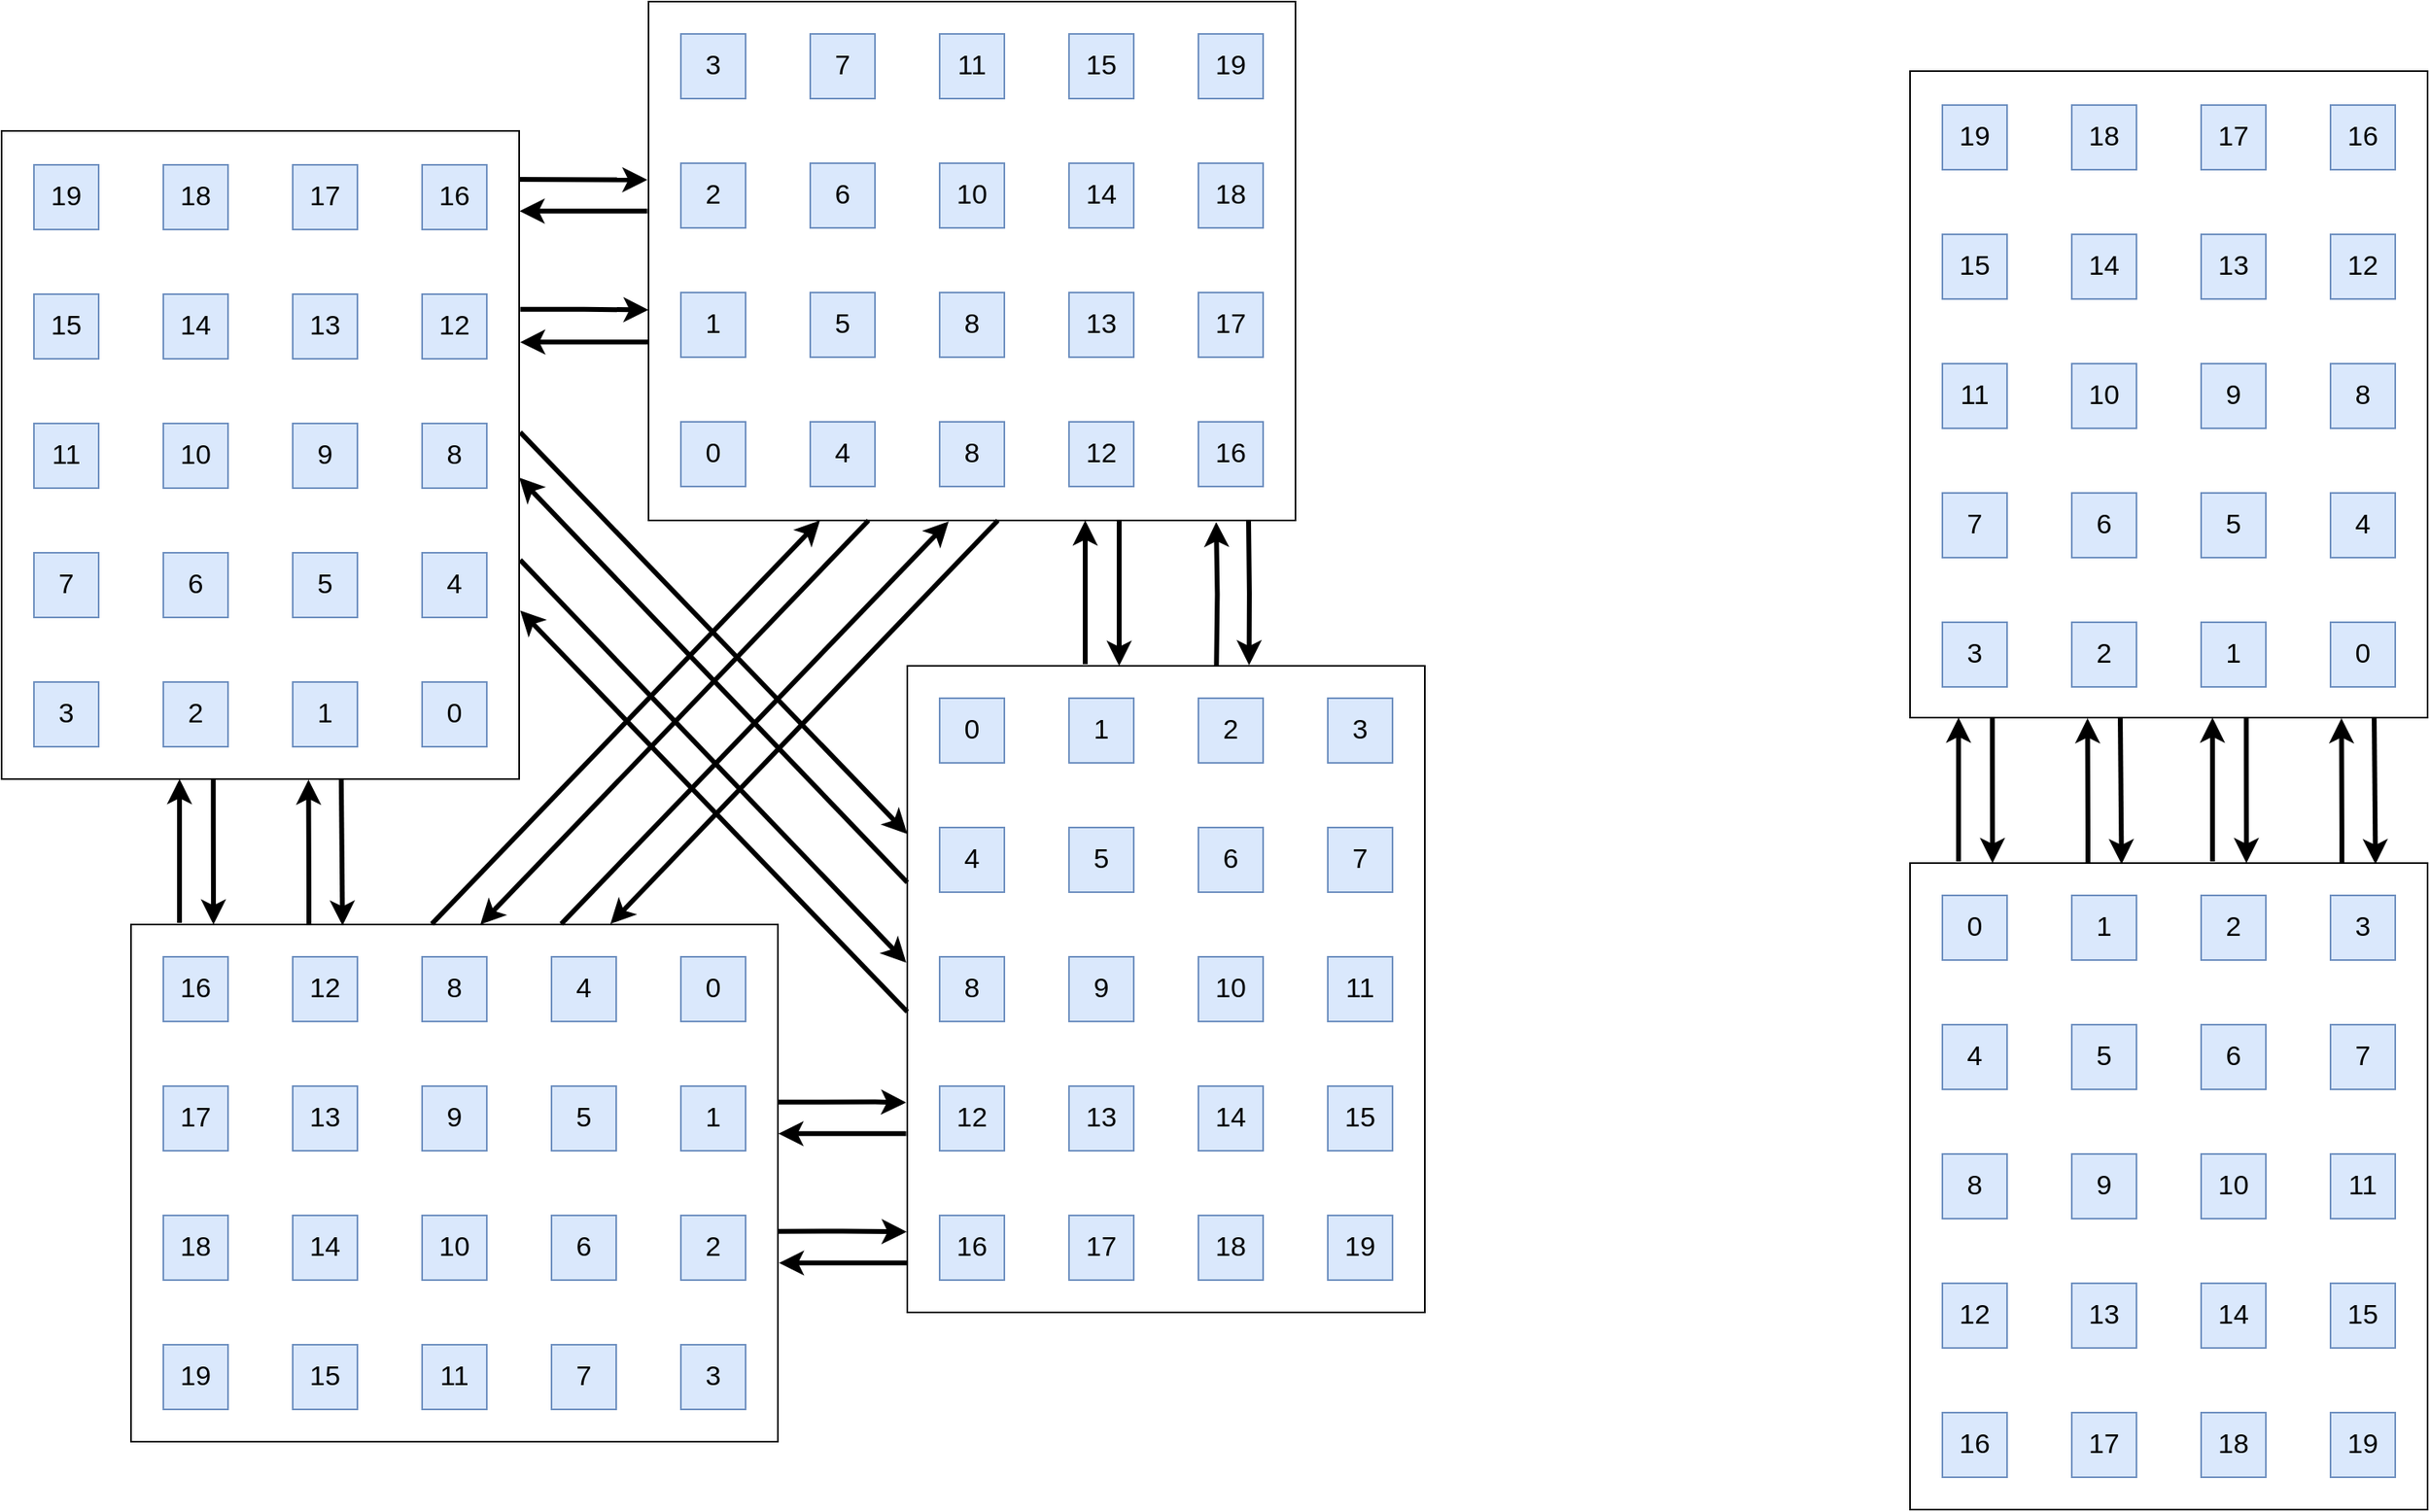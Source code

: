 <mxfile version="27.0.9">
  <diagram name="第 1 页" id="AXvdT4sFR94Y4YyiD8JD">
    <mxGraphModel dx="2864" dy="2370" grid="1" gridSize="10" guides="1" tooltips="1" connect="1" arrows="1" fold="1" page="1" pageScale="1" pageWidth="827" pageHeight="1169" math="0" shadow="0">
      <root>
        <mxCell id="0" />
        <mxCell id="1" parent="0" />
        <mxCell id="211" value="" style="rounded=0;whiteSpace=wrap;html=1;fillColor=none;fontSize=17;container=0;" parent="1" vertex="1">
          <mxGeometry x="-420" y="-361" width="320" height="401" as="geometry" />
        </mxCell>
        <mxCell id="YWUKQ5pkmXSbJJqAoxHA-40" value="" style="rounded=0;whiteSpace=wrap;html=1;fillColor=none;fontSize=17;container=0;" parent="1" vertex="1">
          <mxGeometry x="140" y="-30" width="320" height="400" as="geometry" />
        </mxCell>
        <mxCell id="YWUKQ5pkmXSbJJqAoxHA-163" style="edgeStyle=orthogonalEdgeStyle;rounded=0;orthogonalLoop=1;jettySize=auto;html=1;exitX=0.996;exitY=0.276;exitDx=0;exitDy=0;entryX=-0.005;entryY=0.596;entryDx=0;entryDy=0;fontSize=17;exitPerimeter=0;entryPerimeter=0;strokeWidth=3;" parent="1" edge="1">
          <mxGeometry relative="1" as="geometry">
            <mxPoint x="-99.28" y="-250.6" as="sourcePoint" />
            <mxPoint x="-20" y="-250.28" as="targetPoint" />
            <Array as="points">
              <mxPoint x="-60" y="-251" />
              <mxPoint x="-20" y="-250" />
            </Array>
          </mxGeometry>
        </mxCell>
        <mxCell id="YWUKQ5pkmXSbJJqAoxHA-164" style="edgeStyle=orthogonalEdgeStyle;rounded=0;orthogonalLoop=1;jettySize=auto;html=1;exitX=0.001;exitY=0.656;exitDx=0;exitDy=0;entryX=1.002;entryY=0.326;entryDx=0;entryDy=0;fontSize=17;entryPerimeter=0;exitPerimeter=0;strokeWidth=3;" parent="1" edge="1">
          <mxGeometry relative="1" as="geometry">
            <mxPoint x="-99.36" y="-230.274" as="targetPoint" />
            <mxPoint x="-19.6" y="-230.424" as="sourcePoint" />
            <Array as="points">
              <mxPoint x="-80" y="-230" />
            </Array>
          </mxGeometry>
        </mxCell>
        <mxCell id="YWUKQ5pkmXSbJJqAoxHA-34" value="16" style="whiteSpace=wrap;html=1;aspect=fixed;fontSize=17;container=0;fillColor=#dae8fc;strokeColor=#6c8ebf;" parent="1" vertex="1">
          <mxGeometry x="160" y="310" width="40" height="40" as="geometry" />
        </mxCell>
        <mxCell id="YWUKQ5pkmXSbJJqAoxHA-35" value="17" style="whiteSpace=wrap;html=1;aspect=fixed;fontSize=17;container=0;fillColor=#dae8fc;strokeColor=#6c8ebf;" parent="1" vertex="1">
          <mxGeometry x="240" y="310" width="40" height="40" as="geometry" />
        </mxCell>
        <mxCell id="YWUKQ5pkmXSbJJqAoxHA-36" value="18" style="whiteSpace=wrap;html=1;aspect=fixed;fontSize=17;container=0;fillColor=#dae8fc;strokeColor=#6c8ebf;" parent="1" vertex="1">
          <mxGeometry x="320" y="310" width="40" height="40" as="geometry" />
        </mxCell>
        <mxCell id="YWUKQ5pkmXSbJJqAoxHA-37" value="19" style="whiteSpace=wrap;html=1;aspect=fixed;fontSize=17;container=0;fillColor=#dae8fc;strokeColor=#6c8ebf;" parent="1" vertex="1">
          <mxGeometry x="400" y="310" width="40" height="40" as="geometry" />
        </mxCell>
        <mxCell id="YWUKQ5pkmXSbJJqAoxHA-1" value="0" style="whiteSpace=wrap;html=1;aspect=fixed;fontSize=17;container=0;fillColor=#dae8fc;strokeColor=#6c8ebf;" parent="1" vertex="1">
          <mxGeometry x="160" y="-10" width="40" height="40" as="geometry" />
        </mxCell>
        <mxCell id="YWUKQ5pkmXSbJJqAoxHA-2" value="1" style="whiteSpace=wrap;html=1;aspect=fixed;fontSize=17;container=0;fillColor=#dae8fc;strokeColor=#6c8ebf;" parent="1" vertex="1">
          <mxGeometry x="240" y="-10" width="40" height="40" as="geometry" />
        </mxCell>
        <mxCell id="YWUKQ5pkmXSbJJqAoxHA-3" value="2" style="whiteSpace=wrap;html=1;aspect=fixed;fontSize=17;container=0;fillColor=#dae8fc;strokeColor=#6c8ebf;" parent="1" vertex="1">
          <mxGeometry x="320" y="-10" width="40" height="40" as="geometry" />
        </mxCell>
        <mxCell id="YWUKQ5pkmXSbJJqAoxHA-4" value="3" style="whiteSpace=wrap;html=1;aspect=fixed;fontSize=17;container=0;fillColor=#dae8fc;strokeColor=#6c8ebf;" parent="1" vertex="1">
          <mxGeometry x="400" y="-10" width="40" height="40" as="geometry" />
        </mxCell>
        <mxCell id="YWUKQ5pkmXSbJJqAoxHA-5" value="4" style="whiteSpace=wrap;html=1;aspect=fixed;fontSize=17;container=0;fillColor=#dae8fc;strokeColor=#6c8ebf;" parent="1" vertex="1">
          <mxGeometry x="160" y="70" width="40" height="40" as="geometry" />
        </mxCell>
        <mxCell id="YWUKQ5pkmXSbJJqAoxHA-6" value="5" style="whiteSpace=wrap;html=1;aspect=fixed;fontSize=17;container=0;fillColor=#dae8fc;strokeColor=#6c8ebf;" parent="1" vertex="1">
          <mxGeometry x="240" y="70" width="40" height="40" as="geometry" />
        </mxCell>
        <mxCell id="YWUKQ5pkmXSbJJqAoxHA-7" value="6" style="whiteSpace=wrap;html=1;aspect=fixed;fontSize=17;container=0;fillColor=#dae8fc;strokeColor=#6c8ebf;" parent="1" vertex="1">
          <mxGeometry x="320" y="70" width="40" height="40" as="geometry" />
        </mxCell>
        <mxCell id="YWUKQ5pkmXSbJJqAoxHA-8" value="7" style="whiteSpace=wrap;html=1;aspect=fixed;fontSize=17;container=0;fillColor=#dae8fc;strokeColor=#6c8ebf;" parent="1" vertex="1">
          <mxGeometry x="400" y="70" width="40" height="40" as="geometry" />
        </mxCell>
        <mxCell id="YWUKQ5pkmXSbJJqAoxHA-9" value="8" style="whiteSpace=wrap;html=1;aspect=fixed;fontSize=17;container=0;fillColor=#dae8fc;strokeColor=#6c8ebf;" parent="1" vertex="1">
          <mxGeometry x="160" y="150" width="40" height="40" as="geometry" />
        </mxCell>
        <mxCell id="YWUKQ5pkmXSbJJqAoxHA-10" value="9" style="whiteSpace=wrap;html=1;aspect=fixed;fontSize=17;container=0;fillColor=#dae8fc;strokeColor=#6c8ebf;" parent="1" vertex="1">
          <mxGeometry x="240" y="150" width="40" height="40" as="geometry" />
        </mxCell>
        <mxCell id="YWUKQ5pkmXSbJJqAoxHA-11" value="10" style="whiteSpace=wrap;html=1;aspect=fixed;fontSize=17;container=0;fillColor=#dae8fc;strokeColor=#6c8ebf;" parent="1" vertex="1">
          <mxGeometry x="320" y="150" width="40" height="40" as="geometry" />
        </mxCell>
        <mxCell id="YWUKQ5pkmXSbJJqAoxHA-12" value="11" style="whiteSpace=wrap;html=1;aspect=fixed;fontSize=17;container=0;fillColor=#dae8fc;strokeColor=#6c8ebf;" parent="1" vertex="1">
          <mxGeometry x="400" y="150" width="40" height="40" as="geometry" />
        </mxCell>
        <mxCell id="YWUKQ5pkmXSbJJqAoxHA-13" value="12" style="whiteSpace=wrap;html=1;aspect=fixed;fontSize=17;container=0;fillColor=#dae8fc;strokeColor=#6c8ebf;" parent="1" vertex="1">
          <mxGeometry x="160" y="230" width="40" height="40" as="geometry" />
        </mxCell>
        <mxCell id="YWUKQ5pkmXSbJJqAoxHA-14" value="13" style="whiteSpace=wrap;html=1;aspect=fixed;fontSize=17;container=0;fillColor=#dae8fc;strokeColor=#6c8ebf;" parent="1" vertex="1">
          <mxGeometry x="240" y="230" width="40" height="40" as="geometry" />
        </mxCell>
        <mxCell id="YWUKQ5pkmXSbJJqAoxHA-15" value="14" style="whiteSpace=wrap;html=1;aspect=fixed;fontSize=17;container=0;fillColor=#dae8fc;strokeColor=#6c8ebf;" parent="1" vertex="1">
          <mxGeometry x="320" y="230" width="40" height="40" as="geometry" />
        </mxCell>
        <mxCell id="YWUKQ5pkmXSbJJqAoxHA-16" value="15" style="whiteSpace=wrap;html=1;aspect=fixed;fontSize=17;container=0;fillColor=#dae8fc;strokeColor=#6c8ebf;" parent="1" vertex="1">
          <mxGeometry x="400" y="230" width="40" height="40" as="geometry" />
        </mxCell>
        <mxCell id="YWUKQ5pkmXSbJJqAoxHA-43" value="" style="rounded=0;whiteSpace=wrap;html=1;container=0;fillColor=none;fontSize=17;" parent="1" vertex="1">
          <mxGeometry x="-340" y="130" width="400" height="320" as="geometry" />
        </mxCell>
        <mxCell id="YWUKQ5pkmXSbJJqAoxHA-44" value="16" style="whiteSpace=wrap;html=1;aspect=fixed;container=0;fontSize=17;fillColor=#dae8fc;strokeColor=#6c8ebf;" parent="1" vertex="1">
          <mxGeometry x="-320" y="150" width="40" height="40" as="geometry" />
        </mxCell>
        <mxCell id="YWUKQ5pkmXSbJJqAoxHA-45" value="12" style="whiteSpace=wrap;html=1;aspect=fixed;container=0;fontSize=17;fillColor=#dae8fc;strokeColor=#6c8ebf;" parent="1" vertex="1">
          <mxGeometry x="-240" y="150" width="40" height="40" as="geometry" />
        </mxCell>
        <mxCell id="YWUKQ5pkmXSbJJqAoxHA-46" value="8" style="whiteSpace=wrap;html=1;aspect=fixed;container=0;fontSize=17;fillColor=#dae8fc;strokeColor=#6c8ebf;" parent="1" vertex="1">
          <mxGeometry x="-160" y="150" width="40" height="40" as="geometry" />
        </mxCell>
        <mxCell id="YWUKQ5pkmXSbJJqAoxHA-47" value="4" style="whiteSpace=wrap;html=1;aspect=fixed;container=0;fontSize=17;fillColor=#dae8fc;strokeColor=#6c8ebf;" parent="1" vertex="1">
          <mxGeometry x="-80" y="150" width="40" height="40" as="geometry" />
        </mxCell>
        <mxCell id="YWUKQ5pkmXSbJJqAoxHA-48" value="17" style="whiteSpace=wrap;html=1;aspect=fixed;container=0;fontSize=17;fillColor=#dae8fc;strokeColor=#6c8ebf;" parent="1" vertex="1">
          <mxGeometry x="-320" y="230" width="40" height="40" as="geometry" />
        </mxCell>
        <mxCell id="YWUKQ5pkmXSbJJqAoxHA-49" value="13" style="whiteSpace=wrap;html=1;aspect=fixed;container=0;fontSize=17;fillColor=#dae8fc;strokeColor=#6c8ebf;" parent="1" vertex="1">
          <mxGeometry x="-240" y="230" width="40" height="40" as="geometry" />
        </mxCell>
        <mxCell id="YWUKQ5pkmXSbJJqAoxHA-50" value="9" style="whiteSpace=wrap;html=1;aspect=fixed;container=0;fontSize=17;fillColor=#dae8fc;strokeColor=#6c8ebf;" parent="1" vertex="1">
          <mxGeometry x="-160" y="230" width="40" height="40" as="geometry" />
        </mxCell>
        <mxCell id="YWUKQ5pkmXSbJJqAoxHA-51" value="5" style="whiteSpace=wrap;html=1;aspect=fixed;container=0;fontSize=17;fillColor=#dae8fc;strokeColor=#6c8ebf;" parent="1" vertex="1">
          <mxGeometry x="-80" y="230" width="40" height="40" as="geometry" />
        </mxCell>
        <mxCell id="YWUKQ5pkmXSbJJqAoxHA-52" value="18" style="whiteSpace=wrap;html=1;aspect=fixed;container=0;fontSize=17;fillColor=#dae8fc;strokeColor=#6c8ebf;" parent="1" vertex="1">
          <mxGeometry x="-320" y="310" width="40" height="40" as="geometry" />
        </mxCell>
        <mxCell id="YWUKQ5pkmXSbJJqAoxHA-53" value="14" style="whiteSpace=wrap;html=1;aspect=fixed;container=0;fontSize=17;fillColor=#dae8fc;strokeColor=#6c8ebf;" parent="1" vertex="1">
          <mxGeometry x="-240" y="310" width="40" height="40" as="geometry" />
        </mxCell>
        <mxCell id="YWUKQ5pkmXSbJJqAoxHA-54" value="10" style="whiteSpace=wrap;html=1;aspect=fixed;container=0;fontSize=17;fillColor=#dae8fc;strokeColor=#6c8ebf;" parent="1" vertex="1">
          <mxGeometry x="-160" y="310" width="40" height="40" as="geometry" />
        </mxCell>
        <mxCell id="YWUKQ5pkmXSbJJqAoxHA-55" value="6" style="whiteSpace=wrap;html=1;aspect=fixed;container=0;fontSize=17;fillColor=#dae8fc;strokeColor=#6c8ebf;" parent="1" vertex="1">
          <mxGeometry x="-80" y="310" width="40" height="40" as="geometry" />
        </mxCell>
        <mxCell id="YWUKQ5pkmXSbJJqAoxHA-56" value="19" style="whiteSpace=wrap;html=1;aspect=fixed;container=0;fontSize=17;fillColor=#dae8fc;strokeColor=#6c8ebf;" parent="1" vertex="1">
          <mxGeometry x="-320" y="390" width="40" height="40" as="geometry" />
        </mxCell>
        <mxCell id="YWUKQ5pkmXSbJJqAoxHA-57" value="15" style="whiteSpace=wrap;html=1;aspect=fixed;container=0;fontSize=17;fillColor=#dae8fc;strokeColor=#6c8ebf;" parent="1" vertex="1">
          <mxGeometry x="-240" y="390" width="40" height="40" as="geometry" />
        </mxCell>
        <mxCell id="YWUKQ5pkmXSbJJqAoxHA-58" value="11" style="whiteSpace=wrap;html=1;aspect=fixed;container=0;fontSize=17;fillColor=#dae8fc;strokeColor=#6c8ebf;" parent="1" vertex="1">
          <mxGeometry x="-160" y="390" width="40" height="40" as="geometry" />
        </mxCell>
        <mxCell id="YWUKQ5pkmXSbJJqAoxHA-59" value="7" style="whiteSpace=wrap;html=1;aspect=fixed;container=0;fontSize=17;fillColor=#dae8fc;strokeColor=#6c8ebf;" parent="1" vertex="1">
          <mxGeometry x="-80" y="390" width="40" height="40" as="geometry" />
        </mxCell>
        <mxCell id="YWUKQ5pkmXSbJJqAoxHA-66" value="0" style="whiteSpace=wrap;html=1;aspect=fixed;container=0;fontSize=17;fillColor=#dae8fc;strokeColor=#6c8ebf;" parent="1" vertex="1">
          <mxGeometry y="150" width="40" height="40" as="geometry" />
        </mxCell>
        <mxCell id="YWUKQ5pkmXSbJJqAoxHA-67" value="1" style="whiteSpace=wrap;html=1;aspect=fixed;container=0;fontSize=17;fillColor=#dae8fc;strokeColor=#6c8ebf;" parent="1" vertex="1">
          <mxGeometry y="230" width="40" height="40" as="geometry" />
        </mxCell>
        <mxCell id="YWUKQ5pkmXSbJJqAoxHA-68" value="2" style="whiteSpace=wrap;html=1;aspect=fixed;container=0;fontSize=17;fillColor=#dae8fc;strokeColor=#6c8ebf;" parent="1" vertex="1">
          <mxGeometry y="310" width="40" height="40" as="geometry" />
        </mxCell>
        <mxCell id="YWUKQ5pkmXSbJJqAoxHA-69" value="3" style="whiteSpace=wrap;html=1;aspect=fixed;container=0;fontSize=17;fillColor=#dae8fc;strokeColor=#6c8ebf;" parent="1" vertex="1">
          <mxGeometry y="390" width="40" height="40" as="geometry" />
        </mxCell>
        <mxCell id="207" value="3" style="whiteSpace=wrap;html=1;aspect=fixed;fontSize=17;container=0;fillColor=#dae8fc;strokeColor=#6c8ebf;" parent="1" vertex="1">
          <mxGeometry x="-400" y="-20" width="40" height="40" as="geometry" />
        </mxCell>
        <mxCell id="208" value="2" style="whiteSpace=wrap;html=1;aspect=fixed;fontSize=17;container=0;fillColor=#dae8fc;strokeColor=#6c8ebf;" parent="1" vertex="1">
          <mxGeometry x="-320" y="-20" width="40" height="40" as="geometry" />
        </mxCell>
        <mxCell id="209" value="1" style="whiteSpace=wrap;html=1;aspect=fixed;fontSize=17;container=0;fillColor=#dae8fc;strokeColor=#6c8ebf;" parent="1" vertex="1">
          <mxGeometry x="-240" y="-20" width="40" height="40" as="geometry" />
        </mxCell>
        <mxCell id="210" value="0" style="whiteSpace=wrap;html=1;aspect=fixed;fontSize=17;container=0;fillColor=#dae8fc;strokeColor=#6c8ebf;" parent="1" vertex="1">
          <mxGeometry x="-160" y="-20" width="40" height="40" as="geometry" />
        </mxCell>
        <mxCell id="212" value="19" style="whiteSpace=wrap;html=1;aspect=fixed;fontSize=17;container=0;fillColor=#dae8fc;strokeColor=#6c8ebf;" parent="1" vertex="1">
          <mxGeometry x="-400" y="-340" width="40" height="40" as="geometry" />
        </mxCell>
        <mxCell id="213" value="18" style="whiteSpace=wrap;html=1;aspect=fixed;fontSize=17;container=0;fillColor=#dae8fc;strokeColor=#6c8ebf;" parent="1" vertex="1">
          <mxGeometry x="-320" y="-340" width="40" height="40" as="geometry" />
        </mxCell>
        <mxCell id="214" value="17" style="whiteSpace=wrap;html=1;aspect=fixed;fontSize=17;container=0;fillColor=#dae8fc;strokeColor=#6c8ebf;" parent="1" vertex="1">
          <mxGeometry x="-240" y="-340" width="40" height="40" as="geometry" />
        </mxCell>
        <mxCell id="215" value="16" style="whiteSpace=wrap;html=1;aspect=fixed;fontSize=17;container=0;fillColor=#dae8fc;strokeColor=#6c8ebf;" parent="1" vertex="1">
          <mxGeometry x="-160" y="-340" width="40" height="40" as="geometry" />
        </mxCell>
        <mxCell id="216" value="15" style="whiteSpace=wrap;html=1;aspect=fixed;fontSize=17;container=0;fillColor=#dae8fc;strokeColor=#6c8ebf;" parent="1" vertex="1">
          <mxGeometry x="-400" y="-260" width="40" height="40" as="geometry" />
        </mxCell>
        <mxCell id="217" value="14" style="whiteSpace=wrap;html=1;aspect=fixed;fontSize=17;container=0;fillColor=#dae8fc;strokeColor=#6c8ebf;" parent="1" vertex="1">
          <mxGeometry x="-320" y="-260" width="40" height="40" as="geometry" />
        </mxCell>
        <mxCell id="218" value="13" style="whiteSpace=wrap;html=1;aspect=fixed;fontSize=17;container=0;fillColor=#dae8fc;strokeColor=#6c8ebf;" parent="1" vertex="1">
          <mxGeometry x="-240" y="-260" width="40" height="40" as="geometry" />
        </mxCell>
        <mxCell id="219" value="12" style="whiteSpace=wrap;html=1;aspect=fixed;fontSize=17;container=0;fillColor=#dae8fc;strokeColor=#6c8ebf;" parent="1" vertex="1">
          <mxGeometry x="-160" y="-260" width="40" height="40" as="geometry" />
        </mxCell>
        <mxCell id="220" value="11" style="whiteSpace=wrap;html=1;aspect=fixed;fontSize=17;container=0;fillColor=#dae8fc;strokeColor=#6c8ebf;" parent="1" vertex="1">
          <mxGeometry x="-400" y="-180" width="40" height="40" as="geometry" />
        </mxCell>
        <mxCell id="221" value="10" style="whiteSpace=wrap;html=1;aspect=fixed;fontSize=17;container=0;fillColor=#dae8fc;strokeColor=#6c8ebf;" parent="1" vertex="1">
          <mxGeometry x="-320" y="-180" width="40" height="40" as="geometry" />
        </mxCell>
        <mxCell id="222" value="9" style="whiteSpace=wrap;html=1;aspect=fixed;fontSize=17;container=0;fillColor=#dae8fc;strokeColor=#6c8ebf;" parent="1" vertex="1">
          <mxGeometry x="-240" y="-180" width="40" height="40" as="geometry" />
        </mxCell>
        <mxCell id="223" value="8" style="whiteSpace=wrap;html=1;aspect=fixed;fontSize=17;container=0;fillColor=#dae8fc;strokeColor=#6c8ebf;" parent="1" vertex="1">
          <mxGeometry x="-160" y="-180" width="40" height="40" as="geometry" />
        </mxCell>
        <mxCell id="224" value="7" style="whiteSpace=wrap;html=1;aspect=fixed;fontSize=17;container=0;fillColor=#dae8fc;strokeColor=#6c8ebf;" parent="1" vertex="1">
          <mxGeometry x="-400" y="-100" width="40" height="40" as="geometry" />
        </mxCell>
        <mxCell id="225" value="6" style="whiteSpace=wrap;html=1;aspect=fixed;fontSize=17;container=0;fillColor=#dae8fc;strokeColor=#6c8ebf;" parent="1" vertex="1">
          <mxGeometry x="-320" y="-100" width="40" height="40" as="geometry" />
        </mxCell>
        <mxCell id="226" value="5" style="whiteSpace=wrap;html=1;aspect=fixed;fontSize=17;container=0;fillColor=#dae8fc;strokeColor=#6c8ebf;" parent="1" vertex="1">
          <mxGeometry x="-240" y="-100" width="40" height="40" as="geometry" />
        </mxCell>
        <mxCell id="227" value="4" style="whiteSpace=wrap;html=1;aspect=fixed;fontSize=17;container=0;fillColor=#dae8fc;strokeColor=#6c8ebf;" parent="1" vertex="1">
          <mxGeometry x="-160" y="-100" width="40" height="40" as="geometry" />
        </mxCell>
        <mxCell id="330" value="" style="rounded=0;whiteSpace=wrap;html=1;container=0;fillColor=none;fontSize=17;" parent="1" vertex="1">
          <mxGeometry x="-20" y="-441" width="400" height="321" as="geometry" />
        </mxCell>
        <mxCell id="331" value="3" style="whiteSpace=wrap;html=1;aspect=fixed;container=0;fontSize=17;fillColor=#dae8fc;strokeColor=#6c8ebf;" parent="1" vertex="1">
          <mxGeometry y="-421" width="40" height="40" as="geometry" />
        </mxCell>
        <mxCell id="332" value="7" style="whiteSpace=wrap;html=1;aspect=fixed;container=0;fontSize=17;fillColor=#dae8fc;strokeColor=#6c8ebf;" parent="1" vertex="1">
          <mxGeometry x="80" y="-421" width="40" height="40" as="geometry" />
        </mxCell>
        <mxCell id="333" value="11" style="whiteSpace=wrap;html=1;aspect=fixed;container=0;fontSize=17;fillColor=#dae8fc;strokeColor=#6c8ebf;" parent="1" vertex="1">
          <mxGeometry x="160" y="-421" width="40" height="40" as="geometry" />
        </mxCell>
        <mxCell id="334" value="15" style="whiteSpace=wrap;html=1;aspect=fixed;container=0;fontSize=17;fillColor=#dae8fc;strokeColor=#6c8ebf;" parent="1" vertex="1">
          <mxGeometry x="240" y="-421" width="40" height="40" as="geometry" />
        </mxCell>
        <mxCell id="335" value="2" style="whiteSpace=wrap;html=1;aspect=fixed;container=0;fontSize=17;fillColor=#dae8fc;strokeColor=#6c8ebf;" parent="1" vertex="1">
          <mxGeometry y="-341" width="40" height="40" as="geometry" />
        </mxCell>
        <mxCell id="336" value="6" style="whiteSpace=wrap;html=1;aspect=fixed;container=0;fontSize=17;fillColor=#dae8fc;strokeColor=#6c8ebf;" parent="1" vertex="1">
          <mxGeometry x="80" y="-341" width="40" height="40" as="geometry" />
        </mxCell>
        <mxCell id="337" value="10" style="whiteSpace=wrap;html=1;aspect=fixed;container=0;fontSize=17;fillColor=#dae8fc;strokeColor=#6c8ebf;" parent="1" vertex="1">
          <mxGeometry x="160" y="-341" width="40" height="40" as="geometry" />
        </mxCell>
        <mxCell id="338" value="14" style="whiteSpace=wrap;html=1;aspect=fixed;container=0;fontSize=17;fillColor=#dae8fc;strokeColor=#6c8ebf;" parent="1" vertex="1">
          <mxGeometry x="240" y="-341" width="40" height="40" as="geometry" />
        </mxCell>
        <mxCell id="339" value="1" style="whiteSpace=wrap;html=1;aspect=fixed;container=0;fontSize=17;fillColor=#dae8fc;strokeColor=#6c8ebf;" parent="1" vertex="1">
          <mxGeometry y="-261" width="40" height="40" as="geometry" />
        </mxCell>
        <mxCell id="340" value="5" style="whiteSpace=wrap;html=1;aspect=fixed;container=0;fontSize=17;fillColor=#dae8fc;strokeColor=#6c8ebf;" parent="1" vertex="1">
          <mxGeometry x="80" y="-261" width="40" height="40" as="geometry" />
        </mxCell>
        <mxCell id="341" value="8" style="whiteSpace=wrap;html=1;aspect=fixed;container=0;fontSize=17;fillColor=#dae8fc;strokeColor=#6c8ebf;" parent="1" vertex="1">
          <mxGeometry x="160" y="-261" width="40" height="40" as="geometry" />
        </mxCell>
        <mxCell id="342" value="13" style="whiteSpace=wrap;html=1;aspect=fixed;container=0;fontSize=17;fillColor=#dae8fc;strokeColor=#6c8ebf;" parent="1" vertex="1">
          <mxGeometry x="240" y="-261" width="40" height="40" as="geometry" />
        </mxCell>
        <mxCell id="343" value="0" style="whiteSpace=wrap;html=1;aspect=fixed;container=0;fontSize=17;fillColor=#dae8fc;strokeColor=#6c8ebf;" parent="1" vertex="1">
          <mxGeometry y="-181" width="40" height="40" as="geometry" />
        </mxCell>
        <mxCell id="344" value="4" style="whiteSpace=wrap;html=1;aspect=fixed;container=0;fontSize=17;fillColor=#dae8fc;strokeColor=#6c8ebf;" parent="1" vertex="1">
          <mxGeometry x="80" y="-181" width="40" height="40" as="geometry" />
        </mxCell>
        <mxCell id="345" value="8" style="whiteSpace=wrap;html=1;aspect=fixed;container=0;fontSize=17;fillColor=#dae8fc;strokeColor=#6c8ebf;" parent="1" vertex="1">
          <mxGeometry x="160" y="-181" width="40" height="40" as="geometry" />
        </mxCell>
        <mxCell id="346" value="12" style="whiteSpace=wrap;html=1;aspect=fixed;container=0;fontSize=17;fillColor=#dae8fc;strokeColor=#6c8ebf;" parent="1" vertex="1">
          <mxGeometry x="240" y="-181" width="40" height="40" as="geometry" />
        </mxCell>
        <mxCell id="347" value="19" style="whiteSpace=wrap;html=1;aspect=fixed;container=0;fontSize=17;fillColor=#dae8fc;strokeColor=#6c8ebf;" parent="1" vertex="1">
          <mxGeometry x="320" y="-421" width="40" height="40" as="geometry" />
        </mxCell>
        <mxCell id="348" value="18" style="whiteSpace=wrap;html=1;aspect=fixed;container=0;fontSize=17;fillColor=#dae8fc;strokeColor=#6c8ebf;" parent="1" vertex="1">
          <mxGeometry x="320" y="-341" width="40" height="40" as="geometry" />
        </mxCell>
        <mxCell id="349" value="17" style="whiteSpace=wrap;html=1;aspect=fixed;container=0;fontSize=17;fillColor=#dae8fc;strokeColor=#6c8ebf;" parent="1" vertex="1">
          <mxGeometry x="320" y="-261" width="40" height="40" as="geometry" />
        </mxCell>
        <mxCell id="350" value="16" style="whiteSpace=wrap;html=1;aspect=fixed;container=0;fontSize=17;fillColor=#dae8fc;strokeColor=#6c8ebf;" parent="1" vertex="1">
          <mxGeometry x="320" y="-181" width="40" height="40" as="geometry" />
        </mxCell>
        <mxCell id="OoqErYLvcgMZcJx9pa-s-452" style="edgeStyle=orthogonalEdgeStyle;rounded=0;orthogonalLoop=1;jettySize=auto;html=1;exitX=0.001;exitY=0.656;exitDx=0;exitDy=0;entryX=1.002;entryY=0.324;entryDx=0;entryDy=0;fontSize=17;entryPerimeter=0;exitPerimeter=0;strokeWidth=3;" parent="1" edge="1">
          <mxGeometry relative="1" as="geometry">
            <mxPoint x="-99.72" y="-311.4" as="targetPoint" />
            <mxPoint x="-20.72" y="-311.4" as="sourcePoint" />
          </mxGeometry>
        </mxCell>
        <mxCell id="OoqErYLvcgMZcJx9pa-s-453" style="edgeStyle=orthogonalEdgeStyle;rounded=0;orthogonalLoop=1;jettySize=auto;html=1;exitX=0.996;exitY=0.276;exitDx=0;exitDy=0;entryX=-0.005;entryY=0.596;entryDx=0;entryDy=0;fontSize=17;exitPerimeter=0;entryPerimeter=0;strokeWidth=3;" parent="1" edge="1">
          <mxGeometry relative="1" as="geometry">
            <mxPoint x="-100" y="-331.0" as="sourcePoint" />
            <mxPoint x="-20.72" y="-330.68" as="targetPoint" />
            <Array as="points">
              <mxPoint x="-21" y="-331" />
            </Array>
          </mxGeometry>
        </mxCell>
        <mxCell id="OoqErYLvcgMZcJx9pa-s-462" style="edgeStyle=orthogonalEdgeStyle;rounded=0;orthogonalLoop=1;jettySize=auto;html=1;exitX=0.563;exitY=-0.001;exitDx=0;exitDy=0;entryX=0.85;entryY=1.003;entryDx=0;entryDy=0;fontSize=17;entryPerimeter=0;exitPerimeter=0;strokeWidth=3;" parent="1" edge="1">
          <mxGeometry relative="1" as="geometry">
            <mxPoint x="331" y="-119.037" as="targetPoint" />
            <mxPoint x="331.16" y="-30.4" as="sourcePoint" />
          </mxGeometry>
        </mxCell>
        <mxCell id="YWUKQ5pkmXSbJJqAoxHA-159" style="edgeStyle=orthogonalEdgeStyle;rounded=0;orthogonalLoop=1;jettySize=auto;html=1;exitX=0.275;exitY=0;exitDx=0;exitDy=0;entryX=0.593;entryY=1.001;entryDx=0;entryDy=0;fontSize=17;entryPerimeter=0;exitPerimeter=0;strokeWidth=3;" parent="1" edge="1">
          <mxGeometry relative="1" as="geometry">
            <mxPoint x="-230.24" y="40.401" as="targetPoint" />
            <mxPoint x="-230" y="130" as="sourcePoint" />
            <Array as="points">
              <mxPoint x="-230" y="110" />
              <mxPoint x="-230" y="110" />
            </Array>
          </mxGeometry>
        </mxCell>
        <mxCell id="YWUKQ5pkmXSbJJqAoxHA-160" style="edgeStyle=orthogonalEdgeStyle;rounded=0;orthogonalLoop=1;jettySize=auto;html=1;entryX=0.327;entryY=0.002;entryDx=0;entryDy=0;fontSize=17;entryPerimeter=0;strokeWidth=3;" parent="1" edge="1">
          <mxGeometry relative="1" as="geometry">
            <mxPoint x="-210" y="40" as="sourcePoint" />
            <mxPoint x="-209.2" y="130.64" as="targetPoint" />
            <Array as="points">
              <mxPoint x="-209" y="40" />
            </Array>
          </mxGeometry>
        </mxCell>
        <mxCell id="YWUKQ5pkmXSbJJqAoxHA-168" value="" style="endArrow=classic;html=1;rounded=0;exitX=0;exitY=0.3;exitDx=0;exitDy=0;entryX=1;entryY=0.5;entryDx=0;entryDy=0;fontSize=17;exitPerimeter=0;strokeWidth=3;" parent="1" edge="1">
          <mxGeometry width="50" height="50" relative="1" as="geometry">
            <mxPoint x="140" y="104" as="sourcePoint" />
            <mxPoint x="-100" y="-146.5" as="targetPoint" />
          </mxGeometry>
        </mxCell>
        <mxCell id="YWUKQ5pkmXSbJJqAoxHA-171" value="" style="endArrow=classic;html=1;rounded=0;entryX=0;entryY=0.25;entryDx=0;entryDy=0;fontSize=17;exitX=1.002;exitY=0.455;exitDx=0;exitDy=0;exitPerimeter=0;strokeWidth=3;" parent="1" edge="1">
          <mxGeometry width="50" height="50" relative="1" as="geometry">
            <mxPoint x="-99.36" y="-174.545" as="sourcePoint" />
            <mxPoint x="140" y="74" as="targetPoint" />
          </mxGeometry>
        </mxCell>
        <mxCell id="YWUKQ5pkmXSbJJqAoxHA-178" value="" style="endArrow=classic;html=1;rounded=0;exitX=0.45;exitY=-0.001;exitDx=0;exitDy=0;entryX=0.25;entryY=1;entryDx=0;entryDy=0;fontSize=17;exitPerimeter=0;strokeWidth=3;" parent="1" edge="1">
          <mxGeometry width="50" height="50" relative="1" as="geometry">
            <mxPoint x="-154" y="129.68" as="sourcePoint" />
            <mxPoint x="86.0" y="-120" as="targetPoint" />
          </mxGeometry>
        </mxCell>
        <mxCell id="YWUKQ5pkmXSbJJqAoxHA-179" value="" style="endArrow=classic;html=1;rounded=0;entryX=0.5;entryY=0;entryDx=0;entryDy=0;fontSize=17;strokeWidth=3;" parent="1" edge="1">
          <mxGeometry width="50" height="50" relative="1" as="geometry">
            <mxPoint x="116" y="-120" as="sourcePoint" />
            <mxPoint x="-124" y="130" as="targetPoint" />
          </mxGeometry>
        </mxCell>
        <mxCell id="YWUKQ5pkmXSbJJqAoxHA-206" value="" style="endArrow=classic;html=1;rounded=0;exitX=0.65;exitY=-0.001;exitDx=0;exitDy=0;entryX=0.449;entryY=1.002;entryDx=0;entryDy=0;fontSize=17;exitPerimeter=0;entryPerimeter=0;strokeWidth=3;" parent="1" edge="1">
          <mxGeometry width="50" height="50" relative="1" as="geometry">
            <mxPoint x="-74" y="129.68" as="sourcePoint" />
            <mxPoint x="165.6" y="-119.358" as="targetPoint" />
          </mxGeometry>
        </mxCell>
        <mxCell id="YWUKQ5pkmXSbJJqAoxHA-207" value="" style="endArrow=classic;html=1;rounded=0;exitX=0.5;exitY=1;exitDx=0;exitDy=0;entryX=0.701;entryY=-0.001;entryDx=0;entryDy=0;fontSize=17;entryPerimeter=0;strokeWidth=3;" parent="1" edge="1">
          <mxGeometry width="50" height="50" relative="1" as="geometry">
            <mxPoint x="196" y="-120" as="sourcePoint" />
            <mxPoint x="-43.6" y="129.68" as="targetPoint" />
          </mxGeometry>
        </mxCell>
        <mxCell id="dd5TmF9w7DW6roCzFlCA-358" value="" style="endArrow=classic;html=1;rounded=0;exitX=0;exitY=0.5;exitDx=0;exitDy=0;entryX=1.002;entryY=0.705;entryDx=0;entryDy=0;fontSize=17;entryPerimeter=0;strokeWidth=3;" parent="1" edge="1">
          <mxGeometry width="50" height="50" relative="1" as="geometry">
            <mxPoint x="140" y="184" as="sourcePoint" />
            <mxPoint x="-99.36" y="-64.295" as="targetPoint" />
          </mxGeometry>
        </mxCell>
        <mxCell id="dd5TmF9w7DW6roCzFlCA-359" value="" style="endArrow=classic;html=1;rounded=0;exitX=1.002;exitY=0.652;exitDx=0;exitDy=0;entryX=-0.002;entryY=0.449;entryDx=0;entryDy=0;fontSize=17;exitPerimeter=0;entryPerimeter=0;strokeWidth=3;" parent="1" edge="1">
          <mxGeometry width="50" height="50" relative="1" as="geometry">
            <mxPoint x="-99.36" y="-95.548" as="sourcePoint" />
            <mxPoint x="139.36" y="153.6" as="targetPoint" />
          </mxGeometry>
        </mxCell>
        <mxCell id="OoqErYLvcgMZcJx9pa-s-454" style="edgeStyle=orthogonalEdgeStyle;rounded=0;orthogonalLoop=1;jettySize=auto;html=1;exitX=0.996;exitY=0.276;exitDx=0;exitDy=0;entryX=-0.005;entryY=0.596;entryDx=0;entryDy=0;fontSize=17;exitPerimeter=0;entryPerimeter=0;strokeWidth=3;" parent="1" edge="1">
          <mxGeometry relative="1" as="geometry">
            <mxPoint x="60" y="239.83" as="sourcePoint" />
            <mxPoint x="139.28" y="240.15" as="targetPoint" />
            <Array as="points">
              <mxPoint x="120" y="240" />
              <mxPoint x="120" y="240" />
            </Array>
          </mxGeometry>
        </mxCell>
        <mxCell id="OoqErYLvcgMZcJx9pa-s-455" style="edgeStyle=orthogonalEdgeStyle;rounded=0;orthogonalLoop=1;jettySize=auto;html=1;exitX=0.001;exitY=0.656;exitDx=0;exitDy=0;entryX=1.002;entryY=0.324;entryDx=0;entryDy=0;fontSize=17;entryPerimeter=0;exitPerimeter=0;strokeWidth=3;" parent="1" edge="1">
          <mxGeometry relative="1" as="geometry">
            <mxPoint x="60.28" y="259.43" as="targetPoint" />
            <mxPoint x="139.28" y="259.43" as="sourcePoint" />
          </mxGeometry>
        </mxCell>
        <mxCell id="OoqErYLvcgMZcJx9pa-s-456" style="edgeStyle=orthogonalEdgeStyle;rounded=0;orthogonalLoop=1;jettySize=auto;html=1;exitX=0.996;exitY=0.276;exitDx=0;exitDy=0;entryX=-0.005;entryY=0.596;entryDx=0;entryDy=0;fontSize=17;exitPerimeter=0;entryPerimeter=0;strokeWidth=3;" parent="1" edge="1">
          <mxGeometry relative="1" as="geometry">
            <mxPoint x="60.36" y="319.83" as="sourcePoint" />
            <mxPoint x="139.64" y="320.15" as="targetPoint" />
            <Array as="points">
              <mxPoint x="100" y="320" />
              <mxPoint x="140" y="320" />
            </Array>
          </mxGeometry>
        </mxCell>
        <mxCell id="OoqErYLvcgMZcJx9pa-s-457" style="edgeStyle=orthogonalEdgeStyle;rounded=0;orthogonalLoop=1;jettySize=auto;html=1;exitX=0.001;exitY=0.656;exitDx=0;exitDy=0;entryX=1.002;entryY=0.324;entryDx=0;entryDy=0;fontSize=17;entryPerimeter=0;exitPerimeter=0;strokeWidth=3;" parent="1" edge="1">
          <mxGeometry relative="1" as="geometry">
            <mxPoint x="60.64" y="339.43" as="targetPoint" />
            <mxPoint x="139.64" y="339.43" as="sourcePoint" />
          </mxGeometry>
        </mxCell>
        <mxCell id="OoqErYLvcgMZcJx9pa-s-458" style="edgeStyle=orthogonalEdgeStyle;rounded=0;orthogonalLoop=1;jettySize=auto;html=1;exitX=0.275;exitY=0;exitDx=0;exitDy=0;entryX=0.593;entryY=1.004;entryDx=0;entryDy=0;fontSize=17;entryPerimeter=0;exitPerimeter=0;strokeWidth=3;" parent="1" edge="1">
          <mxGeometry relative="1" as="geometry">
            <mxPoint x="-310" y="40" as="targetPoint" />
            <mxPoint x="-310" y="129" as="sourcePoint" />
          </mxGeometry>
        </mxCell>
        <mxCell id="OoqErYLvcgMZcJx9pa-s-459" style="edgeStyle=orthogonalEdgeStyle;rounded=0;orthogonalLoop=1;jettySize=auto;html=1;entryX=0.327;entryY=0.002;entryDx=0;entryDy=0;fontSize=17;entryPerimeter=0;exitX=0.409;exitY=1.001;exitDx=0;exitDy=0;exitPerimeter=0;strokeWidth=3;" parent="1" edge="1">
          <mxGeometry relative="1" as="geometry">
            <mxPoint x="-289.12" y="40.401" as="sourcePoint" />
            <mxPoint x="-289" y="130" as="targetPoint" />
            <Array as="points">
              <mxPoint x="-289" y="70" />
              <mxPoint x="-289" y="70" />
            </Array>
          </mxGeometry>
        </mxCell>
        <mxCell id="OoqErYLvcgMZcJx9pa-s-460" style="edgeStyle=orthogonalEdgeStyle;rounded=0;orthogonalLoop=1;jettySize=auto;html=1;exitX=0.275;exitY=0;exitDx=0;exitDy=0;entryX=0.593;entryY=1.004;entryDx=0;entryDy=0;fontSize=17;entryPerimeter=0;exitPerimeter=0;strokeWidth=3;" parent="1" edge="1">
          <mxGeometry relative="1" as="geometry">
            <mxPoint x="250" y="-120" as="targetPoint" />
            <mxPoint x="250" y="-31" as="sourcePoint" />
          </mxGeometry>
        </mxCell>
        <mxCell id="OoqErYLvcgMZcJx9pa-s-461" style="edgeStyle=orthogonalEdgeStyle;rounded=0;orthogonalLoop=1;jettySize=auto;html=1;entryX=0.327;entryY=0.002;entryDx=0;entryDy=0;fontSize=17;entryPerimeter=0;strokeWidth=3;" parent="1" edge="1">
          <mxGeometry relative="1" as="geometry">
            <mxPoint x="271" y="-120" as="sourcePoint" />
            <mxPoint x="271" y="-30" as="targetPoint" />
          </mxGeometry>
        </mxCell>
        <mxCell id="OoqErYLvcgMZcJx9pa-s-463" style="edgeStyle=orthogonalEdgeStyle;rounded=0;orthogonalLoop=1;jettySize=auto;html=1;entryX=0.626;entryY=-0.001;entryDx=0;entryDy=0;fontSize=17;entryPerimeter=0;strokeWidth=3;" parent="1" edge="1">
          <mxGeometry relative="1" as="geometry">
            <mxPoint x="351" y="-120" as="sourcePoint" />
            <mxPoint x="351.32" y="-30.4" as="targetPoint" />
          </mxGeometry>
        </mxCell>
        <mxCell id="Zs1bqnlnc841fs8DD6e_-506" value="" style="group" vertex="1" connectable="0" parent="1">
          <mxGeometry x="760" y="-398" width="320" height="890" as="geometry" />
        </mxCell>
        <mxCell id="Zs1bqnlnc841fs8DD6e_-452" value="" style="rounded=0;whiteSpace=wrap;html=1;fillColor=none;fontSize=17;container=0;" vertex="1" parent="Zs1bqnlnc841fs8DD6e_-506">
          <mxGeometry y="490" width="320" height="400" as="geometry" />
        </mxCell>
        <mxCell id="Zs1bqnlnc841fs8DD6e_-453" value="16" style="whiteSpace=wrap;html=1;aspect=fixed;fontSize=17;container=0;fillColor=#dae8fc;strokeColor=#6c8ebf;" vertex="1" parent="Zs1bqnlnc841fs8DD6e_-506">
          <mxGeometry x="20" y="830" width="40" height="40" as="geometry" />
        </mxCell>
        <mxCell id="Zs1bqnlnc841fs8DD6e_-454" value="17" style="whiteSpace=wrap;html=1;aspect=fixed;fontSize=17;container=0;fillColor=#dae8fc;strokeColor=#6c8ebf;" vertex="1" parent="Zs1bqnlnc841fs8DD6e_-506">
          <mxGeometry x="100" y="830" width="40" height="40" as="geometry" />
        </mxCell>
        <mxCell id="Zs1bqnlnc841fs8DD6e_-455" value="18" style="whiteSpace=wrap;html=1;aspect=fixed;fontSize=17;container=0;fillColor=#dae8fc;strokeColor=#6c8ebf;" vertex="1" parent="Zs1bqnlnc841fs8DD6e_-506">
          <mxGeometry x="180" y="830" width="40" height="40" as="geometry" />
        </mxCell>
        <mxCell id="Zs1bqnlnc841fs8DD6e_-456" value="19" style="whiteSpace=wrap;html=1;aspect=fixed;fontSize=17;container=0;fillColor=#dae8fc;strokeColor=#6c8ebf;" vertex="1" parent="Zs1bqnlnc841fs8DD6e_-506">
          <mxGeometry x="260" y="830" width="40" height="40" as="geometry" />
        </mxCell>
        <mxCell id="Zs1bqnlnc841fs8DD6e_-457" value="0" style="whiteSpace=wrap;html=1;aspect=fixed;fontSize=17;container=0;fillColor=#dae8fc;strokeColor=#6c8ebf;" vertex="1" parent="Zs1bqnlnc841fs8DD6e_-506">
          <mxGeometry x="20" y="510" width="40" height="40" as="geometry" />
        </mxCell>
        <mxCell id="Zs1bqnlnc841fs8DD6e_-458" value="1" style="whiteSpace=wrap;html=1;aspect=fixed;fontSize=17;container=0;fillColor=#dae8fc;strokeColor=#6c8ebf;" vertex="1" parent="Zs1bqnlnc841fs8DD6e_-506">
          <mxGeometry x="100" y="510" width="40" height="40" as="geometry" />
        </mxCell>
        <mxCell id="Zs1bqnlnc841fs8DD6e_-459" value="2" style="whiteSpace=wrap;html=1;aspect=fixed;fontSize=17;container=0;fillColor=#dae8fc;strokeColor=#6c8ebf;" vertex="1" parent="Zs1bqnlnc841fs8DD6e_-506">
          <mxGeometry x="180" y="510" width="40" height="40" as="geometry" />
        </mxCell>
        <mxCell id="Zs1bqnlnc841fs8DD6e_-460" value="3" style="whiteSpace=wrap;html=1;aspect=fixed;fontSize=17;container=0;fillColor=#dae8fc;strokeColor=#6c8ebf;" vertex="1" parent="Zs1bqnlnc841fs8DD6e_-506">
          <mxGeometry x="260" y="510" width="40" height="40" as="geometry" />
        </mxCell>
        <mxCell id="Zs1bqnlnc841fs8DD6e_-461" value="4" style="whiteSpace=wrap;html=1;aspect=fixed;fontSize=17;container=0;fillColor=#dae8fc;strokeColor=#6c8ebf;" vertex="1" parent="Zs1bqnlnc841fs8DD6e_-506">
          <mxGeometry x="20" y="590" width="40" height="40" as="geometry" />
        </mxCell>
        <mxCell id="Zs1bqnlnc841fs8DD6e_-462" value="5" style="whiteSpace=wrap;html=1;aspect=fixed;fontSize=17;container=0;fillColor=#dae8fc;strokeColor=#6c8ebf;" vertex="1" parent="Zs1bqnlnc841fs8DD6e_-506">
          <mxGeometry x="100" y="590" width="40" height="40" as="geometry" />
        </mxCell>
        <mxCell id="Zs1bqnlnc841fs8DD6e_-463" value="6" style="whiteSpace=wrap;html=1;aspect=fixed;fontSize=17;container=0;fillColor=#dae8fc;strokeColor=#6c8ebf;" vertex="1" parent="Zs1bqnlnc841fs8DD6e_-506">
          <mxGeometry x="180" y="590" width="40" height="40" as="geometry" />
        </mxCell>
        <mxCell id="Zs1bqnlnc841fs8DD6e_-464" value="7" style="whiteSpace=wrap;html=1;aspect=fixed;fontSize=17;container=0;fillColor=#dae8fc;strokeColor=#6c8ebf;" vertex="1" parent="Zs1bqnlnc841fs8DD6e_-506">
          <mxGeometry x="260" y="590" width="40" height="40" as="geometry" />
        </mxCell>
        <mxCell id="Zs1bqnlnc841fs8DD6e_-465" value="8" style="whiteSpace=wrap;html=1;aspect=fixed;fontSize=17;container=0;fillColor=#dae8fc;strokeColor=#6c8ebf;" vertex="1" parent="Zs1bqnlnc841fs8DD6e_-506">
          <mxGeometry x="20" y="670" width="40" height="40" as="geometry" />
        </mxCell>
        <mxCell id="Zs1bqnlnc841fs8DD6e_-466" value="9" style="whiteSpace=wrap;html=1;aspect=fixed;fontSize=17;container=0;fillColor=#dae8fc;strokeColor=#6c8ebf;" vertex="1" parent="Zs1bqnlnc841fs8DD6e_-506">
          <mxGeometry x="100" y="670" width="40" height="40" as="geometry" />
        </mxCell>
        <mxCell id="Zs1bqnlnc841fs8DD6e_-467" value="10" style="whiteSpace=wrap;html=1;aspect=fixed;fontSize=17;container=0;fillColor=#dae8fc;strokeColor=#6c8ebf;" vertex="1" parent="Zs1bqnlnc841fs8DD6e_-506">
          <mxGeometry x="180" y="670" width="40" height="40" as="geometry" />
        </mxCell>
        <mxCell id="Zs1bqnlnc841fs8DD6e_-468" value="11" style="whiteSpace=wrap;html=1;aspect=fixed;fontSize=17;container=0;fillColor=#dae8fc;strokeColor=#6c8ebf;" vertex="1" parent="Zs1bqnlnc841fs8DD6e_-506">
          <mxGeometry x="260" y="670" width="40" height="40" as="geometry" />
        </mxCell>
        <mxCell id="Zs1bqnlnc841fs8DD6e_-469" value="12" style="whiteSpace=wrap;html=1;aspect=fixed;fontSize=17;container=0;fillColor=#dae8fc;strokeColor=#6c8ebf;" vertex="1" parent="Zs1bqnlnc841fs8DD6e_-506">
          <mxGeometry x="20" y="750" width="40" height="40" as="geometry" />
        </mxCell>
        <mxCell id="Zs1bqnlnc841fs8DD6e_-470" value="13" style="whiteSpace=wrap;html=1;aspect=fixed;fontSize=17;container=0;fillColor=#dae8fc;strokeColor=#6c8ebf;" vertex="1" parent="Zs1bqnlnc841fs8DD6e_-506">
          <mxGeometry x="100" y="750" width="40" height="40" as="geometry" />
        </mxCell>
        <mxCell id="Zs1bqnlnc841fs8DD6e_-471" value="14" style="whiteSpace=wrap;html=1;aspect=fixed;fontSize=17;container=0;fillColor=#dae8fc;strokeColor=#6c8ebf;" vertex="1" parent="Zs1bqnlnc841fs8DD6e_-506">
          <mxGeometry x="180" y="750" width="40" height="40" as="geometry" />
        </mxCell>
        <mxCell id="Zs1bqnlnc841fs8DD6e_-472" value="15" style="whiteSpace=wrap;html=1;aspect=fixed;fontSize=17;container=0;fillColor=#dae8fc;strokeColor=#6c8ebf;" vertex="1" parent="Zs1bqnlnc841fs8DD6e_-506">
          <mxGeometry x="260" y="750" width="40" height="40" as="geometry" />
        </mxCell>
        <mxCell id="Zs1bqnlnc841fs8DD6e_-473" value="" style="rounded=0;whiteSpace=wrap;html=1;fillColor=none;fontSize=17;container=0;" vertex="1" parent="Zs1bqnlnc841fs8DD6e_-506">
          <mxGeometry width="320" height="400" as="geometry" />
        </mxCell>
        <mxCell id="Zs1bqnlnc841fs8DD6e_-474" value="3" style="whiteSpace=wrap;html=1;aspect=fixed;fontSize=17;container=0;fillColor=#dae8fc;strokeColor=#6c8ebf;" vertex="1" parent="Zs1bqnlnc841fs8DD6e_-506">
          <mxGeometry x="20" y="341" width="40" height="40" as="geometry" />
        </mxCell>
        <mxCell id="Zs1bqnlnc841fs8DD6e_-475" value="2" style="whiteSpace=wrap;html=1;aspect=fixed;fontSize=17;container=0;fillColor=#dae8fc;strokeColor=#6c8ebf;" vertex="1" parent="Zs1bqnlnc841fs8DD6e_-506">
          <mxGeometry x="100" y="341" width="40" height="40" as="geometry" />
        </mxCell>
        <mxCell id="Zs1bqnlnc841fs8DD6e_-476" value="1" style="whiteSpace=wrap;html=1;aspect=fixed;fontSize=17;container=0;fillColor=#dae8fc;strokeColor=#6c8ebf;" vertex="1" parent="Zs1bqnlnc841fs8DD6e_-506">
          <mxGeometry x="180" y="341" width="40" height="40" as="geometry" />
        </mxCell>
        <mxCell id="Zs1bqnlnc841fs8DD6e_-477" value="0" style="whiteSpace=wrap;html=1;aspect=fixed;fontSize=17;container=0;fillColor=#dae8fc;strokeColor=#6c8ebf;" vertex="1" parent="Zs1bqnlnc841fs8DD6e_-506">
          <mxGeometry x="260" y="341" width="40" height="40" as="geometry" />
        </mxCell>
        <mxCell id="Zs1bqnlnc841fs8DD6e_-478" value="19" style="whiteSpace=wrap;html=1;aspect=fixed;fontSize=17;container=0;fillColor=#dae8fc;strokeColor=#6c8ebf;" vertex="1" parent="Zs1bqnlnc841fs8DD6e_-506">
          <mxGeometry x="20" y="21" width="40" height="40" as="geometry" />
        </mxCell>
        <mxCell id="Zs1bqnlnc841fs8DD6e_-479" value="18" style="whiteSpace=wrap;html=1;aspect=fixed;fontSize=17;container=0;fillColor=#dae8fc;strokeColor=#6c8ebf;" vertex="1" parent="Zs1bqnlnc841fs8DD6e_-506">
          <mxGeometry x="100" y="21" width="40" height="40" as="geometry" />
        </mxCell>
        <mxCell id="Zs1bqnlnc841fs8DD6e_-480" value="17" style="whiteSpace=wrap;html=1;aspect=fixed;fontSize=17;container=0;fillColor=#dae8fc;strokeColor=#6c8ebf;" vertex="1" parent="Zs1bqnlnc841fs8DD6e_-506">
          <mxGeometry x="180" y="21" width="40" height="40" as="geometry" />
        </mxCell>
        <mxCell id="Zs1bqnlnc841fs8DD6e_-481" value="16" style="whiteSpace=wrap;html=1;aspect=fixed;fontSize=17;container=0;fillColor=#dae8fc;strokeColor=#6c8ebf;" vertex="1" parent="Zs1bqnlnc841fs8DD6e_-506">
          <mxGeometry x="260" y="21" width="40" height="40" as="geometry" />
        </mxCell>
        <mxCell id="Zs1bqnlnc841fs8DD6e_-482" value="15" style="whiteSpace=wrap;html=1;aspect=fixed;fontSize=17;container=0;fillColor=#dae8fc;strokeColor=#6c8ebf;" vertex="1" parent="Zs1bqnlnc841fs8DD6e_-506">
          <mxGeometry x="20" y="101" width="40" height="40" as="geometry" />
        </mxCell>
        <mxCell id="Zs1bqnlnc841fs8DD6e_-483" value="14" style="whiteSpace=wrap;html=1;aspect=fixed;fontSize=17;container=0;fillColor=#dae8fc;strokeColor=#6c8ebf;" vertex="1" parent="Zs1bqnlnc841fs8DD6e_-506">
          <mxGeometry x="100" y="101" width="40" height="40" as="geometry" />
        </mxCell>
        <mxCell id="Zs1bqnlnc841fs8DD6e_-484" value="13" style="whiteSpace=wrap;html=1;aspect=fixed;fontSize=17;container=0;fillColor=#dae8fc;strokeColor=#6c8ebf;" vertex="1" parent="Zs1bqnlnc841fs8DD6e_-506">
          <mxGeometry x="180" y="101" width="40" height="40" as="geometry" />
        </mxCell>
        <mxCell id="Zs1bqnlnc841fs8DD6e_-485" value="12" style="whiteSpace=wrap;html=1;aspect=fixed;fontSize=17;container=0;fillColor=#dae8fc;strokeColor=#6c8ebf;" vertex="1" parent="Zs1bqnlnc841fs8DD6e_-506">
          <mxGeometry x="260" y="101" width="40" height="40" as="geometry" />
        </mxCell>
        <mxCell id="Zs1bqnlnc841fs8DD6e_-486" value="11" style="whiteSpace=wrap;html=1;aspect=fixed;fontSize=17;container=0;fillColor=#dae8fc;strokeColor=#6c8ebf;" vertex="1" parent="Zs1bqnlnc841fs8DD6e_-506">
          <mxGeometry x="20" y="181" width="40" height="40" as="geometry" />
        </mxCell>
        <mxCell id="Zs1bqnlnc841fs8DD6e_-487" value="10" style="whiteSpace=wrap;html=1;aspect=fixed;fontSize=17;container=0;fillColor=#dae8fc;strokeColor=#6c8ebf;" vertex="1" parent="Zs1bqnlnc841fs8DD6e_-506">
          <mxGeometry x="100" y="181" width="40" height="40" as="geometry" />
        </mxCell>
        <mxCell id="Zs1bqnlnc841fs8DD6e_-488" value="9" style="whiteSpace=wrap;html=1;aspect=fixed;fontSize=17;container=0;fillColor=#dae8fc;strokeColor=#6c8ebf;" vertex="1" parent="Zs1bqnlnc841fs8DD6e_-506">
          <mxGeometry x="180" y="181" width="40" height="40" as="geometry" />
        </mxCell>
        <mxCell id="Zs1bqnlnc841fs8DD6e_-489" value="8" style="whiteSpace=wrap;html=1;aspect=fixed;fontSize=17;container=0;fillColor=#dae8fc;strokeColor=#6c8ebf;" vertex="1" parent="Zs1bqnlnc841fs8DD6e_-506">
          <mxGeometry x="260" y="181" width="40" height="40" as="geometry" />
        </mxCell>
        <mxCell id="Zs1bqnlnc841fs8DD6e_-490" value="7" style="whiteSpace=wrap;html=1;aspect=fixed;fontSize=17;container=0;fillColor=#dae8fc;strokeColor=#6c8ebf;" vertex="1" parent="Zs1bqnlnc841fs8DD6e_-506">
          <mxGeometry x="20" y="261" width="40" height="40" as="geometry" />
        </mxCell>
        <mxCell id="Zs1bqnlnc841fs8DD6e_-491" value="6" style="whiteSpace=wrap;html=1;aspect=fixed;fontSize=17;container=0;fillColor=#dae8fc;strokeColor=#6c8ebf;" vertex="1" parent="Zs1bqnlnc841fs8DD6e_-506">
          <mxGeometry x="100" y="261" width="40" height="40" as="geometry" />
        </mxCell>
        <mxCell id="Zs1bqnlnc841fs8DD6e_-492" value="5" style="whiteSpace=wrap;html=1;aspect=fixed;fontSize=17;container=0;fillColor=#dae8fc;strokeColor=#6c8ebf;" vertex="1" parent="Zs1bqnlnc841fs8DD6e_-506">
          <mxGeometry x="180" y="261" width="40" height="40" as="geometry" />
        </mxCell>
        <mxCell id="Zs1bqnlnc841fs8DD6e_-493" value="4" style="whiteSpace=wrap;html=1;aspect=fixed;fontSize=17;container=0;fillColor=#dae8fc;strokeColor=#6c8ebf;" vertex="1" parent="Zs1bqnlnc841fs8DD6e_-506">
          <mxGeometry x="260" y="261" width="40" height="40" as="geometry" />
        </mxCell>
        <mxCell id="Zs1bqnlnc841fs8DD6e_-498" style="edgeStyle=orthogonalEdgeStyle;rounded=0;orthogonalLoop=1;jettySize=auto;html=1;exitX=0.275;exitY=0;exitDx=0;exitDy=0;entryX=0.593;entryY=1.001;entryDx=0;entryDy=0;fontSize=17;entryPerimeter=0;exitPerimeter=0;strokeWidth=3;" edge="1" parent="Zs1bqnlnc841fs8DD6e_-506">
          <mxGeometry relative="1" as="geometry">
            <mxPoint x="109.76" y="400.401" as="targetPoint" />
            <mxPoint x="110" y="490" as="sourcePoint" />
            <Array as="points">
              <mxPoint x="110" y="470" />
              <mxPoint x="110" y="470" />
            </Array>
          </mxGeometry>
        </mxCell>
        <mxCell id="Zs1bqnlnc841fs8DD6e_-499" style="edgeStyle=orthogonalEdgeStyle;rounded=0;orthogonalLoop=1;jettySize=auto;html=1;entryX=0.327;entryY=0.002;entryDx=0;entryDy=0;fontSize=17;entryPerimeter=0;strokeWidth=3;" edge="1" parent="Zs1bqnlnc841fs8DD6e_-506">
          <mxGeometry relative="1" as="geometry">
            <mxPoint x="130" y="400" as="sourcePoint" />
            <mxPoint x="130.8" y="490.64" as="targetPoint" />
            <Array as="points">
              <mxPoint x="131" y="400" />
            </Array>
          </mxGeometry>
        </mxCell>
        <mxCell id="Zs1bqnlnc841fs8DD6e_-500" style="edgeStyle=orthogonalEdgeStyle;rounded=0;orthogonalLoop=1;jettySize=auto;html=1;exitX=0.275;exitY=0;exitDx=0;exitDy=0;entryX=0.593;entryY=1.004;entryDx=0;entryDy=0;fontSize=17;entryPerimeter=0;exitPerimeter=0;strokeWidth=3;" edge="1" parent="Zs1bqnlnc841fs8DD6e_-506">
          <mxGeometry relative="1" as="geometry">
            <mxPoint x="30" y="400" as="targetPoint" />
            <mxPoint x="30" y="489" as="sourcePoint" />
            <Array as="points">
              <mxPoint x="30" y="420" />
              <mxPoint x="30" y="420" />
            </Array>
          </mxGeometry>
        </mxCell>
        <mxCell id="Zs1bqnlnc841fs8DD6e_-501" style="edgeStyle=orthogonalEdgeStyle;rounded=0;orthogonalLoop=1;jettySize=auto;html=1;entryX=0.327;entryY=0.002;entryDx=0;entryDy=0;fontSize=17;entryPerimeter=0;exitX=0.409;exitY=1.001;exitDx=0;exitDy=0;exitPerimeter=0;strokeWidth=3;" edge="1" parent="Zs1bqnlnc841fs8DD6e_-506">
          <mxGeometry relative="1" as="geometry">
            <mxPoint x="50.88" y="400.401" as="sourcePoint" />
            <mxPoint x="51" y="490" as="targetPoint" />
            <Array as="points">
              <mxPoint x="51" y="430" />
              <mxPoint x="51" y="430" />
            </Array>
          </mxGeometry>
        </mxCell>
        <mxCell id="Zs1bqnlnc841fs8DD6e_-502" style="edgeStyle=orthogonalEdgeStyle;rounded=0;orthogonalLoop=1;jettySize=auto;html=1;exitX=0.275;exitY=0;exitDx=0;exitDy=0;entryX=0.593;entryY=1.001;entryDx=0;entryDy=0;fontSize=17;entryPerimeter=0;exitPerimeter=0;strokeWidth=3;" edge="1" parent="Zs1bqnlnc841fs8DD6e_-506">
          <mxGeometry relative="1" as="geometry">
            <mxPoint x="266.76" y="400.401" as="targetPoint" />
            <mxPoint x="267" y="490" as="sourcePoint" />
            <Array as="points">
              <mxPoint x="267" y="470" />
              <mxPoint x="267" y="470" />
            </Array>
          </mxGeometry>
        </mxCell>
        <mxCell id="Zs1bqnlnc841fs8DD6e_-503" style="edgeStyle=orthogonalEdgeStyle;rounded=0;orthogonalLoop=1;jettySize=auto;html=1;entryX=0.327;entryY=0.002;entryDx=0;entryDy=0;fontSize=17;entryPerimeter=0;strokeWidth=3;" edge="1" parent="Zs1bqnlnc841fs8DD6e_-506">
          <mxGeometry relative="1" as="geometry">
            <mxPoint x="287" y="400" as="sourcePoint" />
            <mxPoint x="287.8" y="490.64" as="targetPoint" />
            <Array as="points">
              <mxPoint x="288" y="400" />
            </Array>
          </mxGeometry>
        </mxCell>
        <mxCell id="Zs1bqnlnc841fs8DD6e_-504" style="edgeStyle=orthogonalEdgeStyle;rounded=0;orthogonalLoop=1;jettySize=auto;html=1;exitX=0.275;exitY=0;exitDx=0;exitDy=0;entryX=0.593;entryY=1.004;entryDx=0;entryDy=0;fontSize=17;entryPerimeter=0;exitPerimeter=0;strokeWidth=3;" edge="1" parent="Zs1bqnlnc841fs8DD6e_-506">
          <mxGeometry relative="1" as="geometry">
            <mxPoint x="187" y="400" as="targetPoint" />
            <mxPoint x="187" y="489" as="sourcePoint" />
            <Array as="points">
              <mxPoint x="187" y="420" />
              <mxPoint x="187" y="420" />
            </Array>
          </mxGeometry>
        </mxCell>
        <mxCell id="Zs1bqnlnc841fs8DD6e_-505" style="edgeStyle=orthogonalEdgeStyle;rounded=0;orthogonalLoop=1;jettySize=auto;html=1;entryX=0.327;entryY=0.002;entryDx=0;entryDy=0;fontSize=17;entryPerimeter=0;exitX=0.409;exitY=1.001;exitDx=0;exitDy=0;exitPerimeter=0;strokeWidth=3;" edge="1" parent="Zs1bqnlnc841fs8DD6e_-506">
          <mxGeometry relative="1" as="geometry">
            <mxPoint x="207.88" y="400.401" as="sourcePoint" />
            <mxPoint x="208" y="490" as="targetPoint" />
            <Array as="points">
              <mxPoint x="208" y="430" />
              <mxPoint x="208" y="430" />
            </Array>
          </mxGeometry>
        </mxCell>
      </root>
    </mxGraphModel>
  </diagram>
</mxfile>
